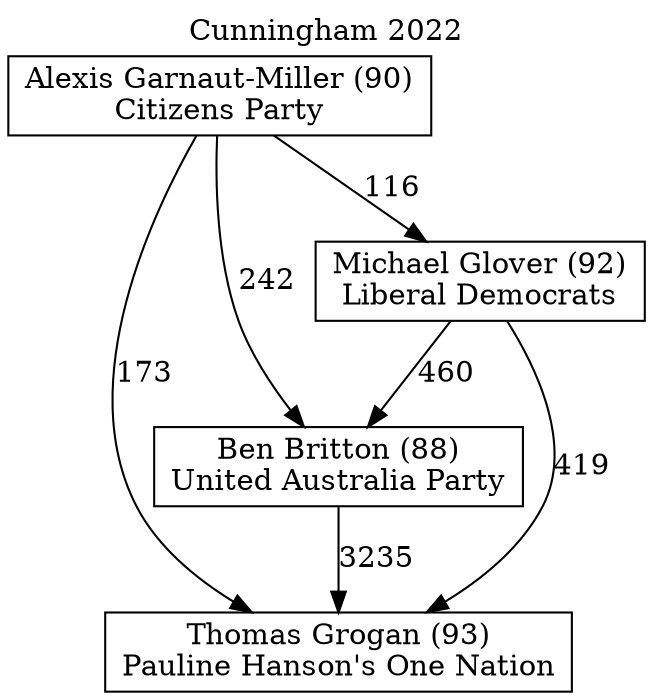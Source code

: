 // House preference flow
digraph "Thomas Grogan (93)_Cunningham_2022" {
	graph [label="Cunningham 2022" labelloc=t mclimit=10]
	node [shape=box]
	"Thomas Grogan (93)" [label="Thomas Grogan (93)
Pauline Hanson's One Nation"]
	"Ben Britton (88)" [label="Ben Britton (88)
United Australia Party"]
	"Alexis Garnaut-Miller (90)" [label="Alexis Garnaut-Miller (90)
Citizens Party"]
	"Michael Glover (92)" [label="Michael Glover (92)
Liberal Democrats"]
	"Ben Britton (88)" -> "Thomas Grogan (93)" [label=3235]
	"Alexis Garnaut-Miller (90)" -> "Thomas Grogan (93)" [label=173]
	"Alexis Garnaut-Miller (90)" -> "Michael Glover (92)" [label=116]
	"Michael Glover (92)" -> "Thomas Grogan (93)" [label=419]
	"Michael Glover (92)" -> "Ben Britton (88)" [label=460]
	"Alexis Garnaut-Miller (90)" -> "Ben Britton (88)" [label=242]
}
